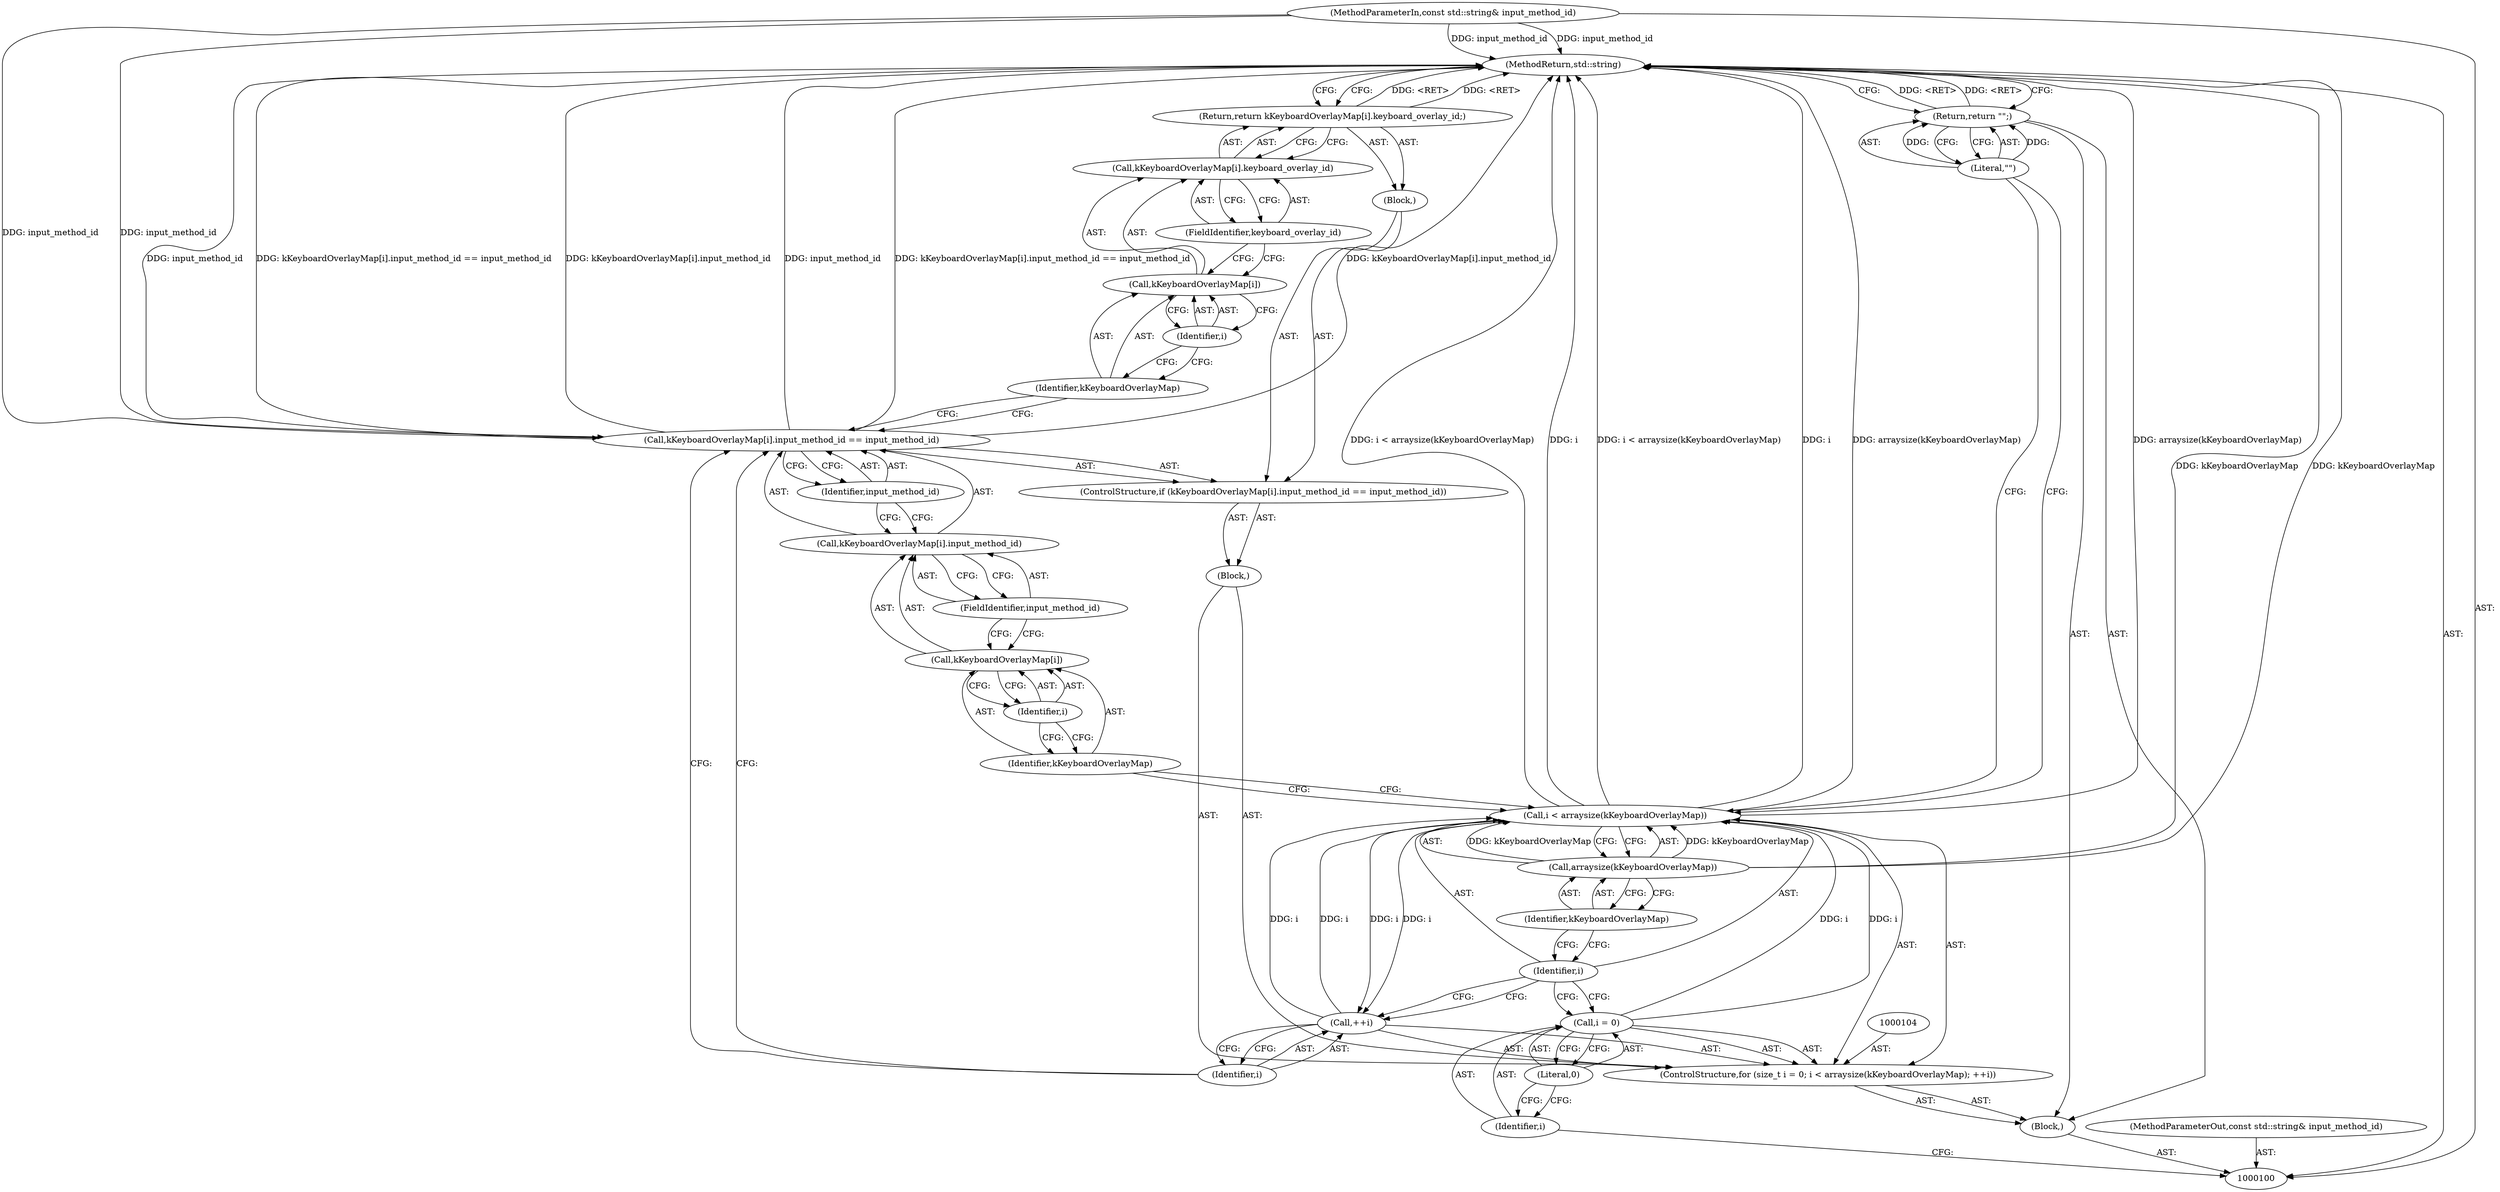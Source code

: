 digraph "1_Chrome_dc7b094a338c6c521f918f478e993f0f74bbea0d_46" {
"1000132" [label="(MethodReturn,std::string)"];
"1000101" [label="(MethodParameterIn,const std::string& input_method_id)"];
"1000174" [label="(MethodParameterOut,const std::string& input_method_id)"];
"1000102" [label="(Block,)"];
"1000105" [label="(Call,i = 0)"];
"1000106" [label="(Identifier,i)"];
"1000107" [label="(Literal,0)"];
"1000103" [label="(ControlStructure,for (size_t i = 0; i < arraysize(kKeyboardOverlayMap); ++i))"];
"1000108" [label="(Call,i < arraysize(kKeyboardOverlayMap))"];
"1000109" [label="(Identifier,i)"];
"1000110" [label="(Call,arraysize(kKeyboardOverlayMap))"];
"1000111" [label="(Identifier,kKeyboardOverlayMap)"];
"1000112" [label="(Call,++i)"];
"1000113" [label="(Identifier,i)"];
"1000114" [label="(Block,)"];
"1000120" [label="(Identifier,i)"];
"1000121" [label="(FieldIdentifier,input_method_id)"];
"1000115" [label="(ControlStructure,if (kKeyboardOverlayMap[i].input_method_id == input_method_id))"];
"1000122" [label="(Identifier,input_method_id)"];
"1000123" [label="(Block,)"];
"1000116" [label="(Call,kKeyboardOverlayMap[i].input_method_id == input_method_id)"];
"1000117" [label="(Call,kKeyboardOverlayMap[i].input_method_id)"];
"1000118" [label="(Call,kKeyboardOverlayMap[i])"];
"1000119" [label="(Identifier,kKeyboardOverlayMap)"];
"1000125" [label="(Call,kKeyboardOverlayMap[i].keyboard_overlay_id)"];
"1000126" [label="(Call,kKeyboardOverlayMap[i])"];
"1000127" [label="(Identifier,kKeyboardOverlayMap)"];
"1000128" [label="(Identifier,i)"];
"1000129" [label="(FieldIdentifier,keyboard_overlay_id)"];
"1000124" [label="(Return,return kKeyboardOverlayMap[i].keyboard_overlay_id;)"];
"1000130" [label="(Return,return \"\";)"];
"1000131" [label="(Literal,\"\")"];
"1000132" -> "1000100"  [label="AST: "];
"1000132" -> "1000124"  [label="CFG: "];
"1000132" -> "1000130"  [label="CFG: "];
"1000116" -> "1000132"  [label="DDG: kKeyboardOverlayMap[i].input_method_id"];
"1000116" -> "1000132"  [label="DDG: input_method_id"];
"1000116" -> "1000132"  [label="DDG: kKeyboardOverlayMap[i].input_method_id == input_method_id"];
"1000108" -> "1000132"  [label="DDG: i < arraysize(kKeyboardOverlayMap)"];
"1000108" -> "1000132"  [label="DDG: i"];
"1000108" -> "1000132"  [label="DDG: arraysize(kKeyboardOverlayMap)"];
"1000101" -> "1000132"  [label="DDG: input_method_id"];
"1000110" -> "1000132"  [label="DDG: kKeyboardOverlayMap"];
"1000124" -> "1000132"  [label="DDG: <RET>"];
"1000130" -> "1000132"  [label="DDG: <RET>"];
"1000101" -> "1000100"  [label="AST: "];
"1000101" -> "1000132"  [label="DDG: input_method_id"];
"1000101" -> "1000116"  [label="DDG: input_method_id"];
"1000174" -> "1000100"  [label="AST: "];
"1000102" -> "1000100"  [label="AST: "];
"1000103" -> "1000102"  [label="AST: "];
"1000130" -> "1000102"  [label="AST: "];
"1000105" -> "1000103"  [label="AST: "];
"1000105" -> "1000107"  [label="CFG: "];
"1000106" -> "1000105"  [label="AST: "];
"1000107" -> "1000105"  [label="AST: "];
"1000109" -> "1000105"  [label="CFG: "];
"1000105" -> "1000108"  [label="DDG: i"];
"1000106" -> "1000105"  [label="AST: "];
"1000106" -> "1000100"  [label="CFG: "];
"1000107" -> "1000106"  [label="CFG: "];
"1000107" -> "1000105"  [label="AST: "];
"1000107" -> "1000106"  [label="CFG: "];
"1000105" -> "1000107"  [label="CFG: "];
"1000103" -> "1000102"  [label="AST: "];
"1000104" -> "1000103"  [label="AST: "];
"1000105" -> "1000103"  [label="AST: "];
"1000108" -> "1000103"  [label="AST: "];
"1000112" -> "1000103"  [label="AST: "];
"1000114" -> "1000103"  [label="AST: "];
"1000108" -> "1000103"  [label="AST: "];
"1000108" -> "1000110"  [label="CFG: "];
"1000109" -> "1000108"  [label="AST: "];
"1000110" -> "1000108"  [label="AST: "];
"1000119" -> "1000108"  [label="CFG: "];
"1000131" -> "1000108"  [label="CFG: "];
"1000108" -> "1000132"  [label="DDG: i < arraysize(kKeyboardOverlayMap)"];
"1000108" -> "1000132"  [label="DDG: i"];
"1000108" -> "1000132"  [label="DDG: arraysize(kKeyboardOverlayMap)"];
"1000112" -> "1000108"  [label="DDG: i"];
"1000105" -> "1000108"  [label="DDG: i"];
"1000110" -> "1000108"  [label="DDG: kKeyboardOverlayMap"];
"1000108" -> "1000112"  [label="DDG: i"];
"1000109" -> "1000108"  [label="AST: "];
"1000109" -> "1000105"  [label="CFG: "];
"1000109" -> "1000112"  [label="CFG: "];
"1000111" -> "1000109"  [label="CFG: "];
"1000110" -> "1000108"  [label="AST: "];
"1000110" -> "1000111"  [label="CFG: "];
"1000111" -> "1000110"  [label="AST: "];
"1000108" -> "1000110"  [label="CFG: "];
"1000110" -> "1000132"  [label="DDG: kKeyboardOverlayMap"];
"1000110" -> "1000108"  [label="DDG: kKeyboardOverlayMap"];
"1000111" -> "1000110"  [label="AST: "];
"1000111" -> "1000109"  [label="CFG: "];
"1000110" -> "1000111"  [label="CFG: "];
"1000112" -> "1000103"  [label="AST: "];
"1000112" -> "1000113"  [label="CFG: "];
"1000113" -> "1000112"  [label="AST: "];
"1000109" -> "1000112"  [label="CFG: "];
"1000112" -> "1000108"  [label="DDG: i"];
"1000108" -> "1000112"  [label="DDG: i"];
"1000113" -> "1000112"  [label="AST: "];
"1000113" -> "1000116"  [label="CFG: "];
"1000112" -> "1000113"  [label="CFG: "];
"1000114" -> "1000103"  [label="AST: "];
"1000115" -> "1000114"  [label="AST: "];
"1000120" -> "1000118"  [label="AST: "];
"1000120" -> "1000119"  [label="CFG: "];
"1000118" -> "1000120"  [label="CFG: "];
"1000121" -> "1000117"  [label="AST: "];
"1000121" -> "1000118"  [label="CFG: "];
"1000117" -> "1000121"  [label="CFG: "];
"1000115" -> "1000114"  [label="AST: "];
"1000116" -> "1000115"  [label="AST: "];
"1000123" -> "1000115"  [label="AST: "];
"1000122" -> "1000116"  [label="AST: "];
"1000122" -> "1000117"  [label="CFG: "];
"1000116" -> "1000122"  [label="CFG: "];
"1000123" -> "1000115"  [label="AST: "];
"1000124" -> "1000123"  [label="AST: "];
"1000116" -> "1000115"  [label="AST: "];
"1000116" -> "1000122"  [label="CFG: "];
"1000117" -> "1000116"  [label="AST: "];
"1000122" -> "1000116"  [label="AST: "];
"1000127" -> "1000116"  [label="CFG: "];
"1000113" -> "1000116"  [label="CFG: "];
"1000116" -> "1000132"  [label="DDG: kKeyboardOverlayMap[i].input_method_id"];
"1000116" -> "1000132"  [label="DDG: input_method_id"];
"1000116" -> "1000132"  [label="DDG: kKeyboardOverlayMap[i].input_method_id == input_method_id"];
"1000101" -> "1000116"  [label="DDG: input_method_id"];
"1000117" -> "1000116"  [label="AST: "];
"1000117" -> "1000121"  [label="CFG: "];
"1000118" -> "1000117"  [label="AST: "];
"1000121" -> "1000117"  [label="AST: "];
"1000122" -> "1000117"  [label="CFG: "];
"1000118" -> "1000117"  [label="AST: "];
"1000118" -> "1000120"  [label="CFG: "];
"1000119" -> "1000118"  [label="AST: "];
"1000120" -> "1000118"  [label="AST: "];
"1000121" -> "1000118"  [label="CFG: "];
"1000119" -> "1000118"  [label="AST: "];
"1000119" -> "1000108"  [label="CFG: "];
"1000120" -> "1000119"  [label="CFG: "];
"1000125" -> "1000124"  [label="AST: "];
"1000125" -> "1000129"  [label="CFG: "];
"1000126" -> "1000125"  [label="AST: "];
"1000129" -> "1000125"  [label="AST: "];
"1000124" -> "1000125"  [label="CFG: "];
"1000126" -> "1000125"  [label="AST: "];
"1000126" -> "1000128"  [label="CFG: "];
"1000127" -> "1000126"  [label="AST: "];
"1000128" -> "1000126"  [label="AST: "];
"1000129" -> "1000126"  [label="CFG: "];
"1000127" -> "1000126"  [label="AST: "];
"1000127" -> "1000116"  [label="CFG: "];
"1000128" -> "1000127"  [label="CFG: "];
"1000128" -> "1000126"  [label="AST: "];
"1000128" -> "1000127"  [label="CFG: "];
"1000126" -> "1000128"  [label="CFG: "];
"1000129" -> "1000125"  [label="AST: "];
"1000129" -> "1000126"  [label="CFG: "];
"1000125" -> "1000129"  [label="CFG: "];
"1000124" -> "1000123"  [label="AST: "];
"1000124" -> "1000125"  [label="CFG: "];
"1000125" -> "1000124"  [label="AST: "];
"1000132" -> "1000124"  [label="CFG: "];
"1000124" -> "1000132"  [label="DDG: <RET>"];
"1000130" -> "1000102"  [label="AST: "];
"1000130" -> "1000131"  [label="CFG: "];
"1000131" -> "1000130"  [label="AST: "];
"1000132" -> "1000130"  [label="CFG: "];
"1000130" -> "1000132"  [label="DDG: <RET>"];
"1000131" -> "1000130"  [label="DDG: "];
"1000131" -> "1000130"  [label="AST: "];
"1000131" -> "1000108"  [label="CFG: "];
"1000130" -> "1000131"  [label="CFG: "];
"1000131" -> "1000130"  [label="DDG: "];
}
